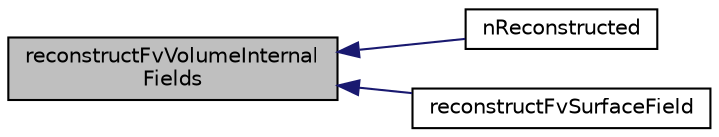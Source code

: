 digraph "reconstructFvVolumeInternalFields"
{
  bgcolor="transparent";
  edge [fontname="Helvetica",fontsize="10",labelfontname="Helvetica",labelfontsize="10"];
  node [fontname="Helvetica",fontsize="10",shape=record];
  rankdir="LR";
  Node1 [label="reconstructFvVolumeInternal\lFields",height=0.2,width=0.4,color="black", fillcolor="grey75", style="filled", fontcolor="black"];
  Node1 -> Node2 [dir="back",color="midnightblue",fontsize="10",style="solid",fontname="Helvetica"];
  Node2 [label="nReconstructed",height=0.2,width=0.4,color="black",URL="$a00876.html#ac8165968c554d2d60e9864d946de363f",tooltip="Return number of fields reconstructed. "];
  Node1 -> Node3 [dir="back",color="midnightblue",fontsize="10",style="solid",fontname="Helvetica"];
  Node3 [label="reconstructFvSurfaceField",height=0.2,width=0.4,color="black",URL="$a00876.html#a704c0ae10656f37c3d374a059733e2dd"];
}
